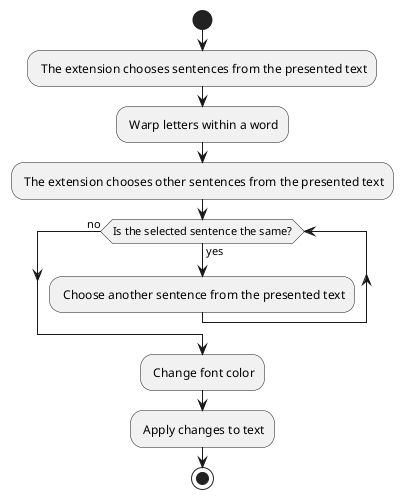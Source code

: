 @startuml surface
start

: The extension chooses sentences from the presented text;
: Warp letters within a word;
: The extension chooses other sentences from the presented text;
while (Is the selected sentence the same?) is (yes)
    : Choose another sentence from the presented text;
endwhile (no)
: Change font color;
: Apply changes to text;

stop
@enduml
